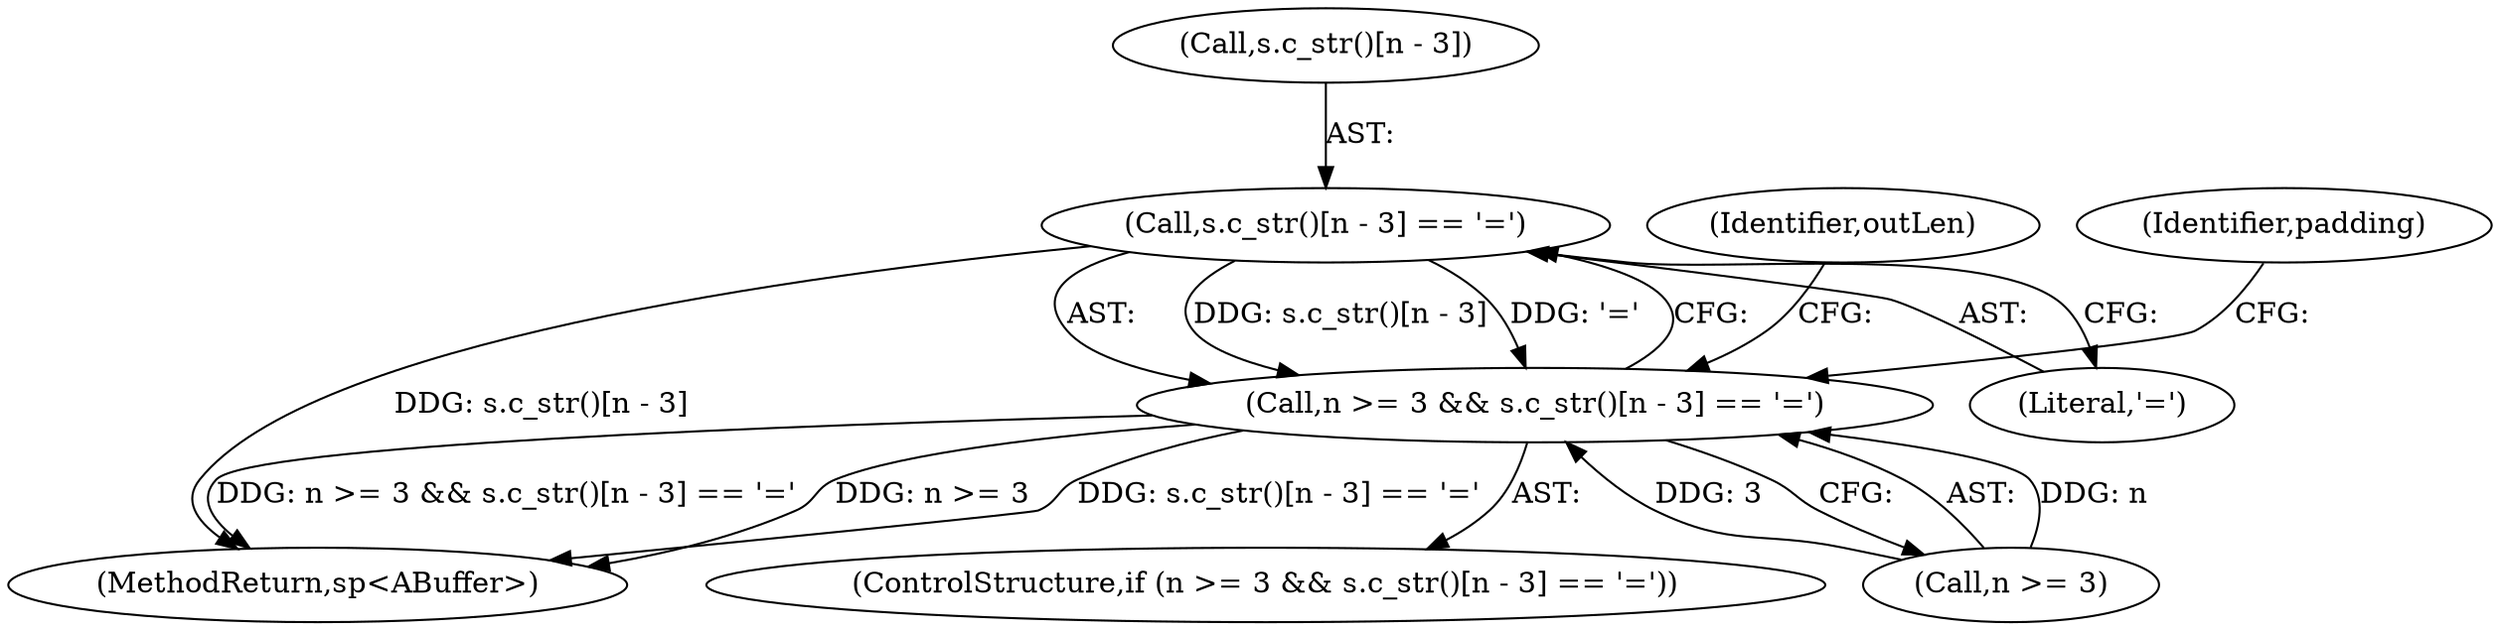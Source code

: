 digraph "0_Android_552a3b5df2a6876d10da20f72e4cc0d44ac2c790@array" {
"1000157" [label="(Call,s.c_str()[n - 3] == '=')"];
"1000153" [label="(Call,n >= 3 && s.c_str()[n - 3] == '=')"];
"1000374" [label="(MethodReturn,sp<ABuffer>)"];
"1000157" [label="(Call,s.c_str()[n - 3] == '=')"];
"1000170" [label="(Identifier,outLen)"];
"1000158" [label="(Call,s.c_str()[n - 3])"];
"1000153" [label="(Call,n >= 3 && s.c_str()[n - 3] == '=')"];
"1000152" [label="(ControlStructure,if (n >= 3 && s.c_str()[n - 3] == '='))"];
"1000163" [label="(Literal,'=')"];
"1000166" [label="(Identifier,padding)"];
"1000154" [label="(Call,n >= 3)"];
"1000157" -> "1000153"  [label="AST: "];
"1000157" -> "1000163"  [label="CFG: "];
"1000158" -> "1000157"  [label="AST: "];
"1000163" -> "1000157"  [label="AST: "];
"1000153" -> "1000157"  [label="CFG: "];
"1000157" -> "1000374"  [label="DDG: s.c_str()[n - 3]"];
"1000157" -> "1000153"  [label="DDG: s.c_str()[n - 3]"];
"1000157" -> "1000153"  [label="DDG: '='"];
"1000153" -> "1000152"  [label="AST: "];
"1000153" -> "1000154"  [label="CFG: "];
"1000154" -> "1000153"  [label="AST: "];
"1000166" -> "1000153"  [label="CFG: "];
"1000170" -> "1000153"  [label="CFG: "];
"1000153" -> "1000374"  [label="DDG: s.c_str()[n - 3] == '='"];
"1000153" -> "1000374"  [label="DDG: n >= 3 && s.c_str()[n - 3] == '='"];
"1000153" -> "1000374"  [label="DDG: n >= 3"];
"1000154" -> "1000153"  [label="DDG: n"];
"1000154" -> "1000153"  [label="DDG: 3"];
}
